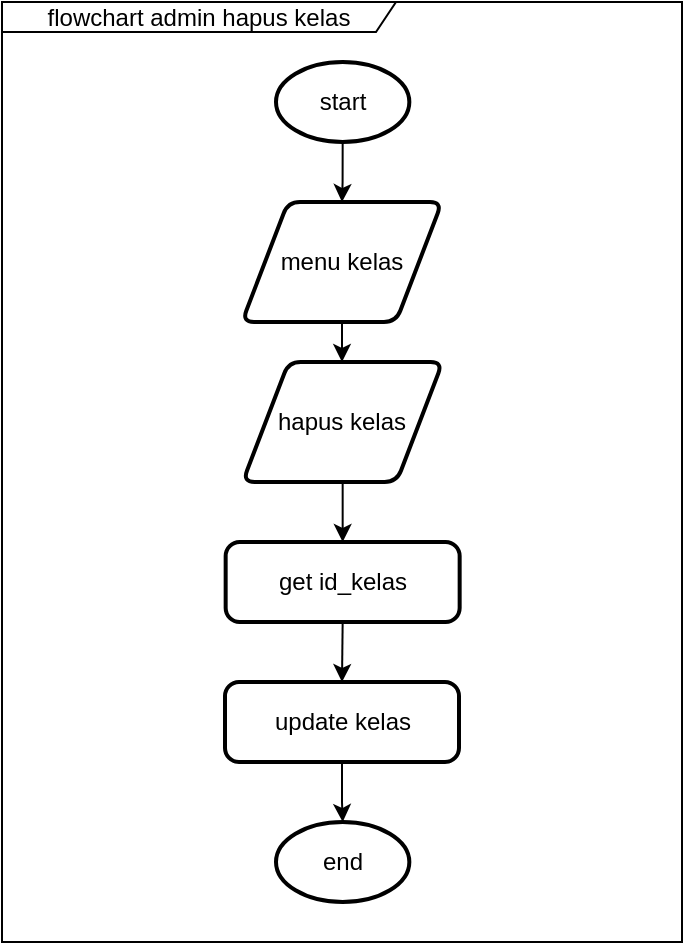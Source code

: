 <mxfile version="17.4.2" type="device"><diagram id="d353pJh12qnXz6HxxbPq" name="Page-1"><mxGraphModel dx="1231" dy="790" grid="1" gridSize="10" guides="1" tooltips="1" connect="1" arrows="1" fold="1" page="1" pageScale="1" pageWidth="850" pageHeight="1100" math="0" shadow="0"><root><mxCell id="0"/><mxCell id="1" parent="0"/><mxCell id="NGRRbrEp46Ft4Ty4RzrM-3" style="edgeStyle=orthogonalEdgeStyle;rounded=0;orthogonalLoop=1;jettySize=auto;html=1;exitX=0.5;exitY=1;exitDx=0;exitDy=0;exitPerimeter=0;" edge="1" parent="1" source="NGRRbrEp46Ft4Ty4RzrM-1" target="NGRRbrEp46Ft4Ty4RzrM-2"><mxGeometry relative="1" as="geometry"/></mxCell><mxCell id="NGRRbrEp46Ft4Ty4RzrM-1" value="start" style="strokeWidth=2;html=1;shape=mxgraph.flowchart.start_1;whiteSpace=wrap;" vertex="1" parent="1"><mxGeometry x="320" y="90" width="66.67" height="40" as="geometry"/></mxCell><mxCell id="NGRRbrEp46Ft4Ty4RzrM-24" style="edgeStyle=orthogonalEdgeStyle;rounded=0;orthogonalLoop=1;jettySize=auto;html=1;exitX=0.5;exitY=1;exitDx=0;exitDy=0;" edge="1" parent="1" source="NGRRbrEp46Ft4Ty4RzrM-2" target="NGRRbrEp46Ft4Ty4RzrM-17"><mxGeometry relative="1" as="geometry"/></mxCell><mxCell id="NGRRbrEp46Ft4Ty4RzrM-2" value="menu kelas" style="shape=parallelogram;html=1;strokeWidth=2;perimeter=parallelogramPerimeter;whiteSpace=wrap;rounded=1;arcSize=12;size=0.23;" vertex="1" parent="1"><mxGeometry x="303" y="160" width="100" height="60" as="geometry"/></mxCell><mxCell id="NGRRbrEp46Ft4Ty4RzrM-29" style="edgeStyle=orthogonalEdgeStyle;rounded=0;orthogonalLoop=1;jettySize=auto;html=1;exitX=0.5;exitY=1;exitDx=0;exitDy=0;" edge="1" parent="1" source="NGRRbrEp46Ft4Ty4RzrM-11" target="NGRRbrEp46Ft4Ty4RzrM-13"><mxGeometry relative="1" as="geometry"/></mxCell><mxCell id="NGRRbrEp46Ft4Ty4RzrM-11" value="update kelas" style="rounded=1;whiteSpace=wrap;html=1;absoluteArcSize=1;arcSize=14;strokeWidth=2;" vertex="1" parent="1"><mxGeometry x="294.5" y="400" width="117" height="40" as="geometry"/></mxCell><mxCell id="NGRRbrEp46Ft4Ty4RzrM-13" value="end" style="strokeWidth=2;html=1;shape=mxgraph.flowchart.start_1;whiteSpace=wrap;" vertex="1" parent="1"><mxGeometry x="320" y="470" width="66.67" height="40" as="geometry"/></mxCell><mxCell id="NGRRbrEp46Ft4Ty4RzrM-15" value="flowchart admin hapus kelas" style="shape=umlFrame;whiteSpace=wrap;html=1;width=197;height=15;" vertex="1" parent="1"><mxGeometry x="183" y="60" width="340" height="470" as="geometry"/></mxCell><mxCell id="NGRRbrEp46Ft4Ty4RzrM-25" style="edgeStyle=orthogonalEdgeStyle;rounded=0;orthogonalLoop=1;jettySize=auto;html=1;exitX=0.5;exitY=1;exitDx=0;exitDy=0;entryX=0.5;entryY=0;entryDx=0;entryDy=0;" edge="1" parent="1" source="NGRRbrEp46Ft4Ty4RzrM-17" target="NGRRbrEp46Ft4Ty4RzrM-23"><mxGeometry relative="1" as="geometry"/></mxCell><mxCell id="NGRRbrEp46Ft4Ty4RzrM-17" value="hapus kelas" style="shape=parallelogram;html=1;strokeWidth=2;perimeter=parallelogramPerimeter;whiteSpace=wrap;rounded=1;arcSize=12;size=0.23;" vertex="1" parent="1"><mxGeometry x="303.33" y="240" width="100" height="60" as="geometry"/></mxCell><mxCell id="NGRRbrEp46Ft4Ty4RzrM-26" style="edgeStyle=orthogonalEdgeStyle;rounded=0;orthogonalLoop=1;jettySize=auto;html=1;exitX=0.5;exitY=1;exitDx=0;exitDy=0;entryX=0.5;entryY=0;entryDx=0;entryDy=0;" edge="1" parent="1" source="NGRRbrEp46Ft4Ty4RzrM-23" target="NGRRbrEp46Ft4Ty4RzrM-11"><mxGeometry relative="1" as="geometry"/></mxCell><mxCell id="NGRRbrEp46Ft4Ty4RzrM-23" value="get id_kelas" style="rounded=1;whiteSpace=wrap;html=1;absoluteArcSize=1;arcSize=14;strokeWidth=2;" vertex="1" parent="1"><mxGeometry x="294.83" y="330" width="117" height="40" as="geometry"/></mxCell></root></mxGraphModel></diagram></mxfile>